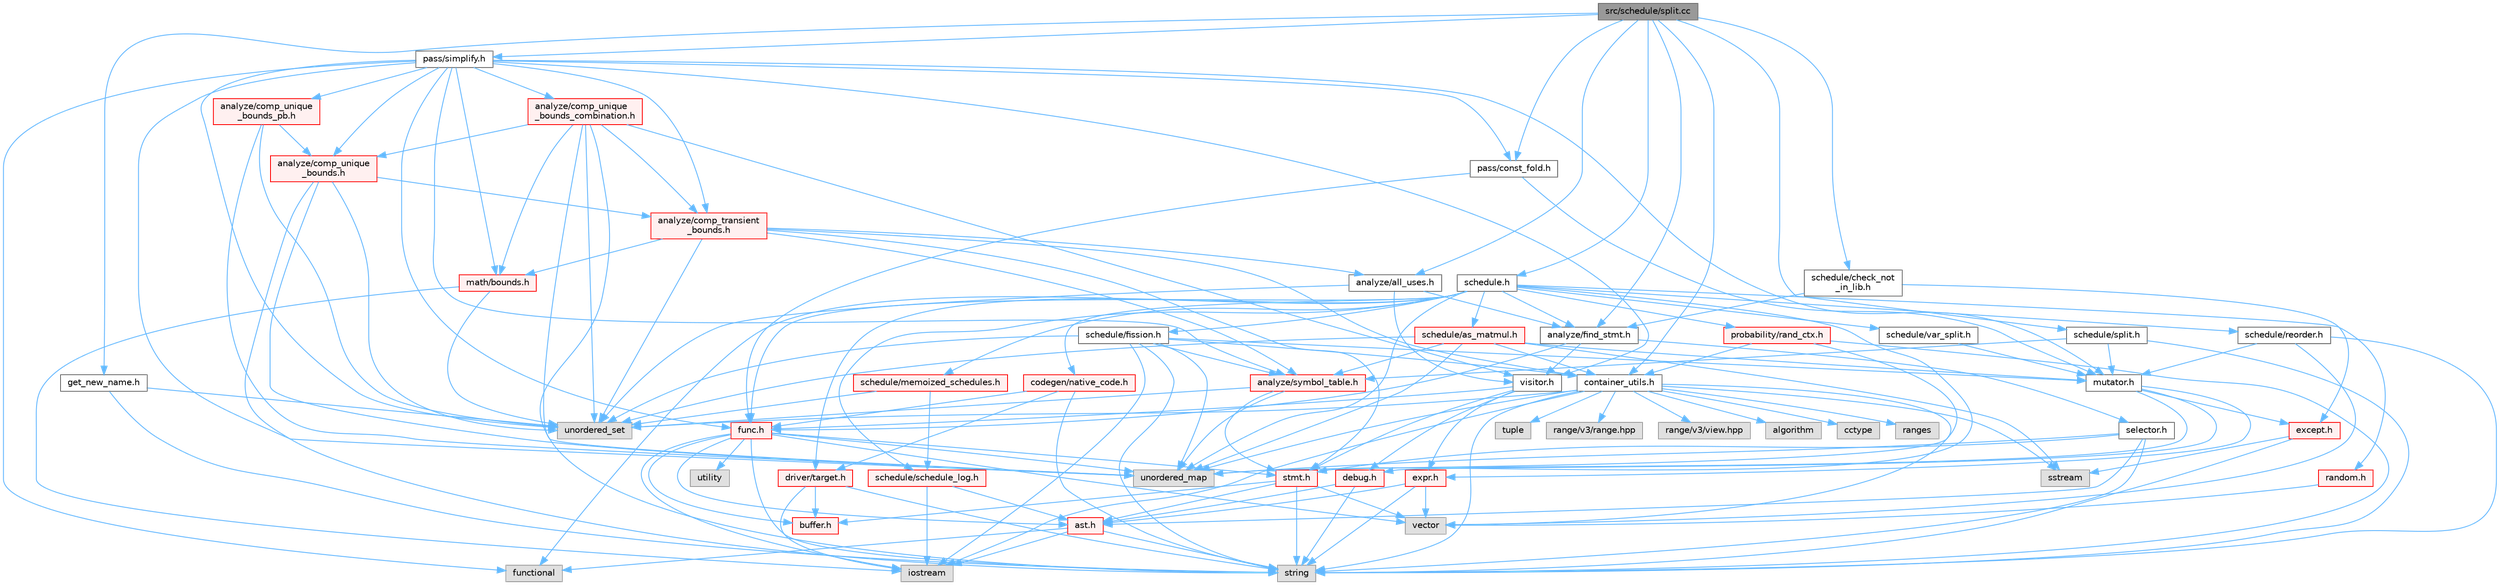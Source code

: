 digraph "src/schedule/split.cc"
{
 // LATEX_PDF_SIZE
  bgcolor="transparent";
  edge [fontname=Helvetica,fontsize=10,labelfontname=Helvetica,labelfontsize=10];
  node [fontname=Helvetica,fontsize=10,shape=box,height=0.2,width=0.4];
  Node1 [label="src/schedule/split.cc",height=0.2,width=0.4,color="gray40", fillcolor="grey60", style="filled", fontcolor="black",tooltip=" "];
  Node1 -> Node2 [color="steelblue1",style="solid"];
  Node2 [label="analyze/all_uses.h",height=0.2,width=0.4,color="grey40", fillcolor="white", style="filled",URL="$all__uses_8h.html",tooltip=" "];
  Node2 -> Node3 [color="steelblue1",style="solid"];
  Node3 [label="unordered_set",height=0.2,width=0.4,color="grey60", fillcolor="#E0E0E0", style="filled",tooltip=" "];
  Node2 -> Node4 [color="steelblue1",style="solid"];
  Node4 [label="analyze/find_stmt.h",height=0.2,width=0.4,color="grey40", fillcolor="white", style="filled",URL="$find__stmt_8h.html",tooltip=" "];
  Node4 -> Node5 [color="steelblue1",style="solid"];
  Node5 [label="func.h",height=0.2,width=0.4,color="red", fillcolor="#FFF0F0", style="filled",URL="$func_8h.html",tooltip=" "];
  Node5 -> Node6 [color="steelblue1",style="solid"];
  Node6 [label="iostream",height=0.2,width=0.4,color="grey60", fillcolor="#E0E0E0", style="filled",tooltip=" "];
  Node5 -> Node7 [color="steelblue1",style="solid"];
  Node7 [label="string",height=0.2,width=0.4,color="grey60", fillcolor="#E0E0E0", style="filled",tooltip=" "];
  Node5 -> Node8 [color="steelblue1",style="solid"];
  Node8 [label="unordered_map",height=0.2,width=0.4,color="grey60", fillcolor="#E0E0E0", style="filled",tooltip=" "];
  Node5 -> Node9 [color="steelblue1",style="solid"];
  Node9 [label="utility",height=0.2,width=0.4,color="grey60", fillcolor="#E0E0E0", style="filled",tooltip=" "];
  Node5 -> Node10 [color="steelblue1",style="solid"];
  Node10 [label="vector",height=0.2,width=0.4,color="grey60", fillcolor="#E0E0E0", style="filled",tooltip=" "];
  Node5 -> Node11 [color="steelblue1",style="solid"];
  Node11 [label="ast.h",height=0.2,width=0.4,color="red", fillcolor="#FFF0F0", style="filled",URL="$ast_8h.html",tooltip=" "];
  Node11 -> Node13 [color="steelblue1",style="solid"];
  Node13 [label="functional",height=0.2,width=0.4,color="grey60", fillcolor="#E0E0E0", style="filled",tooltip=" "];
  Node11 -> Node6 [color="steelblue1",style="solid"];
  Node11 -> Node7 [color="steelblue1",style="solid"];
  Node5 -> Node40 [color="steelblue1",style="solid"];
  Node40 [label="buffer.h",height=0.2,width=0.4,color="red", fillcolor="#FFF0F0", style="filled",URL="$buffer_8h.html",tooltip=" "];
  Node5 -> Node49 [color="steelblue1",style="solid"];
  Node49 [label="stmt.h",height=0.2,width=0.4,color="red", fillcolor="#FFF0F0", style="filled",URL="$stmt_8h.html",tooltip=" "];
  Node49 -> Node7 [color="steelblue1",style="solid"];
  Node49 -> Node10 [color="steelblue1",style="solid"];
  Node49 -> Node11 [color="steelblue1",style="solid"];
  Node49 -> Node40 [color="steelblue1",style="solid"];
  Node4 -> Node55 [color="steelblue1",style="solid"];
  Node55 [label="selector.h",height=0.2,width=0.4,color="grey40", fillcolor="white", style="filled",URL="$selector_8h.html",tooltip=" "];
  Node55 -> Node7 [color="steelblue1",style="solid"];
  Node55 -> Node8 [color="steelblue1",style="solid"];
  Node55 -> Node11 [color="steelblue1",style="solid"];
  Node55 -> Node49 [color="steelblue1",style="solid"];
  Node4 -> Node56 [color="steelblue1",style="solid"];
  Node56 [label="visitor.h",height=0.2,width=0.4,color="grey40", fillcolor="white", style="filled",URL="$visitor_8h.html",tooltip=" "];
  Node56 -> Node57 [color="steelblue1",style="solid"];
  Node57 [label="debug.h",height=0.2,width=0.4,color="red", fillcolor="#FFF0F0", style="filled",URL="$debug_8h.html",tooltip=" "];
  Node57 -> Node7 [color="steelblue1",style="solid"];
  Node57 -> Node11 [color="steelblue1",style="solid"];
  Node56 -> Node42 [color="steelblue1",style="solid"];
  Node42 [label="expr.h",height=0.2,width=0.4,color="red", fillcolor="#FFF0F0", style="filled",URL="$expr_8h.html",tooltip=" "];
  Node42 -> Node7 [color="steelblue1",style="solid"];
  Node42 -> Node10 [color="steelblue1",style="solid"];
  Node42 -> Node11 [color="steelblue1",style="solid"];
  Node56 -> Node5 [color="steelblue1",style="solid"];
  Node56 -> Node49 [color="steelblue1",style="solid"];
  Node2 -> Node56 [color="steelblue1",style="solid"];
  Node1 -> Node4 [color="steelblue1",style="solid"];
  Node1 -> Node33 [color="steelblue1",style="solid"];
  Node33 [label="container_utils.h",height=0.2,width=0.4,color="grey40", fillcolor="white", style="filled",URL="$container__utils_8h.html",tooltip=" "];
  Node33 -> Node34 [color="steelblue1",style="solid"];
  Node34 [label="algorithm",height=0.2,width=0.4,color="grey60", fillcolor="#E0E0E0", style="filled",tooltip=" "];
  Node33 -> Node35 [color="steelblue1",style="solid"];
  Node35 [label="cctype",height=0.2,width=0.4,color="grey60", fillcolor="#E0E0E0", style="filled",tooltip=" "];
  Node33 -> Node6 [color="steelblue1",style="solid"];
  Node33 -> Node36 [color="steelblue1",style="solid"];
  Node36 [label="ranges",height=0.2,width=0.4,color="grey60", fillcolor="#E0E0E0", style="filled",tooltip=" "];
  Node33 -> Node27 [color="steelblue1",style="solid"];
  Node27 [label="sstream",height=0.2,width=0.4,color="grey60", fillcolor="#E0E0E0", style="filled",tooltip=" "];
  Node33 -> Node7 [color="steelblue1",style="solid"];
  Node33 -> Node37 [color="steelblue1",style="solid"];
  Node37 [label="tuple",height=0.2,width=0.4,color="grey60", fillcolor="#E0E0E0", style="filled",tooltip=" "];
  Node33 -> Node8 [color="steelblue1",style="solid"];
  Node33 -> Node3 [color="steelblue1",style="solid"];
  Node33 -> Node10 [color="steelblue1",style="solid"];
  Node33 -> Node38 [color="steelblue1",style="solid"];
  Node38 [label="range/v3/range.hpp",height=0.2,width=0.4,color="grey60", fillcolor="#E0E0E0", style="filled",tooltip=" "];
  Node33 -> Node39 [color="steelblue1",style="solid"];
  Node39 [label="range/v3/view.hpp",height=0.2,width=0.4,color="grey60", fillcolor="#E0E0E0", style="filled",tooltip=" "];
  Node1 -> Node61 [color="steelblue1",style="solid"];
  Node61 [label="get_new_name.h",height=0.2,width=0.4,color="grey40", fillcolor="white", style="filled",URL="$get__new__name_8h.html",tooltip=" "];
  Node61 -> Node7 [color="steelblue1",style="solid"];
  Node61 -> Node3 [color="steelblue1",style="solid"];
  Node1 -> Node62 [color="steelblue1",style="solid"];
  Node62 [label="pass/const_fold.h",height=0.2,width=0.4,color="grey40", fillcolor="white", style="filled",URL="$const__fold_8h.html",tooltip=" "];
  Node62 -> Node5 [color="steelblue1",style="solid"];
  Node62 -> Node63 [color="steelblue1",style="solid"];
  Node63 [label="mutator.h",height=0.2,width=0.4,color="grey40", fillcolor="white", style="filled",URL="$mutator_8h.html",tooltip=" "];
  Node63 -> Node57 [color="steelblue1",style="solid"];
  Node63 -> Node26 [color="steelblue1",style="solid"];
  Node26 [label="except.h",height=0.2,width=0.4,color="red", fillcolor="#FFF0F0", style="filled",URL="$except_8h.html",tooltip=" "];
  Node26 -> Node27 [color="steelblue1",style="solid"];
  Node26 -> Node7 [color="steelblue1",style="solid"];
  Node63 -> Node42 [color="steelblue1",style="solid"];
  Node63 -> Node49 [color="steelblue1",style="solid"];
  Node1 -> Node64 [color="steelblue1",style="solid"];
  Node64 [label="pass/simplify.h",height=0.2,width=0.4,color="grey40", fillcolor="white", style="filled",URL="$simplify_8h.html",tooltip=" "];
  Node64 -> Node13 [color="steelblue1",style="solid"];
  Node64 -> Node8 [color="steelblue1",style="solid"];
  Node64 -> Node3 [color="steelblue1",style="solid"];
  Node64 -> Node65 [color="steelblue1",style="solid"];
  Node65 [label="analyze/comp_transient\l_bounds.h",height=0.2,width=0.4,color="red", fillcolor="#FFF0F0", style="filled",URL="$comp__transient__bounds_8h.html",tooltip=" "];
  Node65 -> Node3 [color="steelblue1",style="solid"];
  Node65 -> Node2 [color="steelblue1",style="solid"];
  Node65 -> Node70 [color="steelblue1",style="solid"];
  Node70 [label="analyze/symbol_table.h",height=0.2,width=0.4,color="red", fillcolor="#FFF0F0", style="filled",URL="$symbol__table_8h.html",tooltip=" "];
  Node70 -> Node8 [color="steelblue1",style="solid"];
  Node70 -> Node3 [color="steelblue1",style="solid"];
  Node70 -> Node49 [color="steelblue1",style="solid"];
  Node65 -> Node33 [color="steelblue1",style="solid"];
  Node65 -> Node72 [color="steelblue1",style="solid"];
  Node72 [label="math/bounds.h",height=0.2,width=0.4,color="red", fillcolor="#FFF0F0", style="filled",URL="$bounds_8h.html",tooltip=" "];
  Node72 -> Node6 [color="steelblue1",style="solid"];
  Node72 -> Node3 [color="steelblue1",style="solid"];
  Node65 -> Node49 [color="steelblue1",style="solid"];
  Node64 -> Node75 [color="steelblue1",style="solid"];
  Node75 [label="analyze/comp_unique\l_bounds.h",height=0.2,width=0.4,color="red", fillcolor="#FFF0F0", style="filled",URL="$comp__unique__bounds_8h.html",tooltip=" "];
  Node75 -> Node7 [color="steelblue1",style="solid"];
  Node75 -> Node8 [color="steelblue1",style="solid"];
  Node75 -> Node3 [color="steelblue1",style="solid"];
  Node75 -> Node65 [color="steelblue1",style="solid"];
  Node64 -> Node76 [color="steelblue1",style="solid"];
  Node76 [label="analyze/comp_unique\l_bounds_combination.h",height=0.2,width=0.4,color="red", fillcolor="#FFF0F0", style="filled",URL="$comp__unique__bounds__combination_8h.html",tooltip=" "];
  Node76 -> Node7 [color="steelblue1",style="solid"];
  Node76 -> Node8 [color="steelblue1",style="solid"];
  Node76 -> Node3 [color="steelblue1",style="solid"];
  Node76 -> Node65 [color="steelblue1",style="solid"];
  Node76 -> Node75 [color="steelblue1",style="solid"];
  Node76 -> Node72 [color="steelblue1",style="solid"];
  Node76 -> Node56 [color="steelblue1",style="solid"];
  Node64 -> Node77 [color="steelblue1",style="solid"];
  Node77 [label="analyze/comp_unique\l_bounds_pb.h",height=0.2,width=0.4,color="red", fillcolor="#FFF0F0", style="filled",URL="$comp__unique__bounds__pb_8h.html",tooltip=" "];
  Node77 -> Node8 [color="steelblue1",style="solid"];
  Node77 -> Node3 [color="steelblue1",style="solid"];
  Node77 -> Node75 [color="steelblue1",style="solid"];
  Node64 -> Node70 [color="steelblue1",style="solid"];
  Node64 -> Node5 [color="steelblue1",style="solid"];
  Node64 -> Node72 [color="steelblue1",style="solid"];
  Node64 -> Node63 [color="steelblue1",style="solid"];
  Node64 -> Node62 [color="steelblue1",style="solid"];
  Node64 -> Node56 [color="steelblue1",style="solid"];
  Node1 -> Node96 [color="steelblue1",style="solid"];
  Node96 [label="schedule.h",height=0.2,width=0.4,color="grey40", fillcolor="white", style="filled",URL="$schedule_8h.html",tooltip=" "];
  Node96 -> Node13 [color="steelblue1",style="solid"];
  Node96 -> Node8 [color="steelblue1",style="solid"];
  Node96 -> Node4 [color="steelblue1",style="solid"];
  Node96 -> Node97 [color="steelblue1",style="solid"];
  Node97 [label="codegen/native_code.h",height=0.2,width=0.4,color="red", fillcolor="#FFF0F0", style="filled",URL="$native__code_8h.html",tooltip=" "];
  Node97 -> Node7 [color="steelblue1",style="solid"];
  Node97 -> Node47 [color="steelblue1",style="solid"];
  Node47 [label="driver/target.h",height=0.2,width=0.4,color="red", fillcolor="#FFF0F0", style="filled",URL="$target_8h.html",tooltip=" "];
  Node47 -> Node6 [color="steelblue1",style="solid"];
  Node47 -> Node7 [color="steelblue1",style="solid"];
  Node47 -> Node40 [color="steelblue1",style="solid"];
  Node97 -> Node5 [color="steelblue1",style="solid"];
  Node96 -> Node47 [color="steelblue1",style="solid"];
  Node96 -> Node5 [color="steelblue1",style="solid"];
  Node96 -> Node98 [color="steelblue1",style="solid"];
  Node98 [label="probability/rand_ctx.h",height=0.2,width=0.4,color="red", fillcolor="#FFF0F0", style="filled",URL="$rand__ctx_8h.html",tooltip=" "];
  Node98 -> Node7 [color="steelblue1",style="solid"];
  Node98 -> Node8 [color="steelblue1",style="solid"];
  Node98 -> Node33 [color="steelblue1",style="solid"];
  Node96 -> Node107 [color="steelblue1",style="solid"];
  Node107 [label="random.h",height=0.2,width=0.4,color="red", fillcolor="#FFF0F0", style="filled",URL="$random_8h.html",tooltip=" "];
  Node107 -> Node10 [color="steelblue1",style="solid"];
  Node96 -> Node108 [color="steelblue1",style="solid"];
  Node108 [label="schedule/as_matmul.h",height=0.2,width=0.4,color="red", fillcolor="#FFF0F0", style="filled",URL="$as__matmul_8h.html",tooltip=" "];
  Node108 -> Node27 [color="steelblue1",style="solid"];
  Node108 -> Node8 [color="steelblue1",style="solid"];
  Node108 -> Node3 [color="steelblue1",style="solid"];
  Node108 -> Node70 [color="steelblue1",style="solid"];
  Node108 -> Node33 [color="steelblue1",style="solid"];
  Node108 -> Node63 [color="steelblue1",style="solid"];
  Node96 -> Node110 [color="steelblue1",style="solid"];
  Node110 [label="schedule/fission.h",height=0.2,width=0.4,color="grey40", fillcolor="white", style="filled",URL="$fission_8h.html",tooltip=" "];
  Node110 -> Node6 [color="steelblue1",style="solid"];
  Node110 -> Node7 [color="steelblue1",style="solid"];
  Node110 -> Node8 [color="steelblue1",style="solid"];
  Node110 -> Node3 [color="steelblue1",style="solid"];
  Node110 -> Node70 [color="steelblue1",style="solid"];
  Node110 -> Node33 [color="steelblue1",style="solid"];
  Node110 -> Node63 [color="steelblue1",style="solid"];
  Node96 -> Node111 [color="steelblue1",style="solid"];
  Node111 [label="schedule/memoized_schedules.h",height=0.2,width=0.4,color="red", fillcolor="#FFF0F0", style="filled",URL="$memoized__schedules_8h.html",tooltip=" "];
  Node111 -> Node3 [color="steelblue1",style="solid"];
  Node111 -> Node112 [color="steelblue1",style="solid"];
  Node112 [label="schedule/schedule_log.h",height=0.2,width=0.4,color="red", fillcolor="#FFF0F0", style="filled",URL="$schedule__log_8h.html",tooltip=" "];
  Node112 -> Node6 [color="steelblue1",style="solid"];
  Node112 -> Node11 [color="steelblue1",style="solid"];
  Node96 -> Node114 [color="steelblue1",style="solid"];
  Node114 [label="schedule/reorder.h",height=0.2,width=0.4,color="grey40", fillcolor="white", style="filled",URL="$reorder_8h.html",tooltip=" "];
  Node114 -> Node7 [color="steelblue1",style="solid"];
  Node114 -> Node10 [color="steelblue1",style="solid"];
  Node114 -> Node63 [color="steelblue1",style="solid"];
  Node96 -> Node112 [color="steelblue1",style="solid"];
  Node96 -> Node115 [color="steelblue1",style="solid"];
  Node115 [label="schedule/var_split.h",height=0.2,width=0.4,color="grey40", fillcolor="white", style="filled",URL="$var__split_8h.html",tooltip=" "];
  Node115 -> Node63 [color="steelblue1",style="solid"];
  Node96 -> Node49 [color="steelblue1",style="solid"];
  Node1 -> Node116 [color="steelblue1",style="solid"];
  Node116 [label="schedule/check_not\l_in_lib.h",height=0.2,width=0.4,color="grey40", fillcolor="white", style="filled",URL="$check__not__in__lib_8h.html",tooltip=" "];
  Node116 -> Node4 [color="steelblue1",style="solid"];
  Node116 -> Node26 [color="steelblue1",style="solid"];
  Node1 -> Node117 [color="steelblue1",style="solid"];
  Node117 [label="schedule/split.h",height=0.2,width=0.4,color="grey40", fillcolor="white", style="filled",URL="$split_8h.html",tooltip=" "];
  Node117 -> Node7 [color="steelblue1",style="solid"];
  Node117 -> Node70 [color="steelblue1",style="solid"];
  Node117 -> Node63 [color="steelblue1",style="solid"];
}
